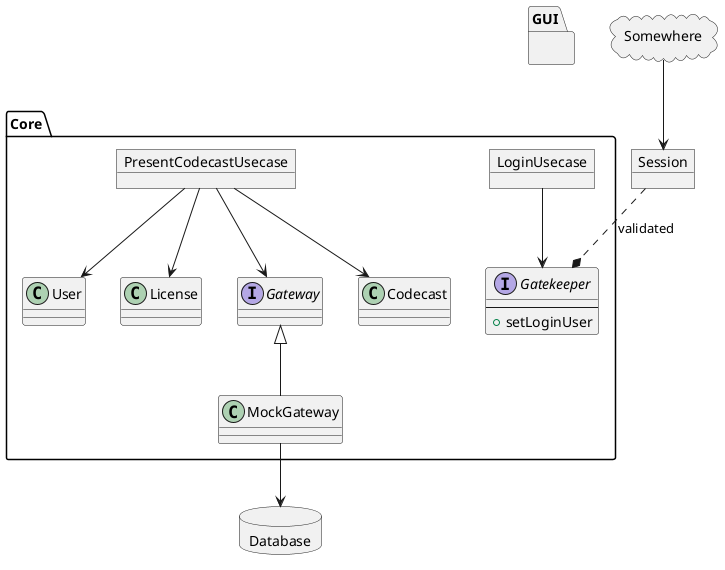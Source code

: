 @startuml
allow_mixing
database Database

package Core {
  object PresentCodecastUsecase
  class Codecast
  class User
  class License
  interface Gateway
  class MockGateway
  object LoginUsecase
  interface Gatekeeper {
    ---
    + setLoginUser
  }
}

PresentCodecastUsecase --> Codecast
PresentCodecastUsecase --> User
PresentCodecastUsecase --> License
PresentCodecastUsecase --> Gateway
Gateway <|-- MockGateway
MockGateway --> Database
LoginUsecase --> Gatekeeper

package GUI {
}

object Session
cloud Somewhere
Somewhere --> Session
Session ..* Gatekeeper : validated
@enduml